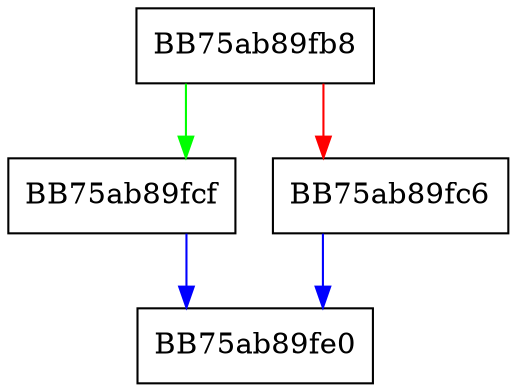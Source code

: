 digraph AddAllowedPUAFile {
  node [shape="box"];
  graph [splines=ortho];
  BB75ab89fb8 -> BB75ab89fcf [color="green"];
  BB75ab89fb8 -> BB75ab89fc6 [color="red"];
  BB75ab89fc6 -> BB75ab89fe0 [color="blue"];
  BB75ab89fcf -> BB75ab89fe0 [color="blue"];
}